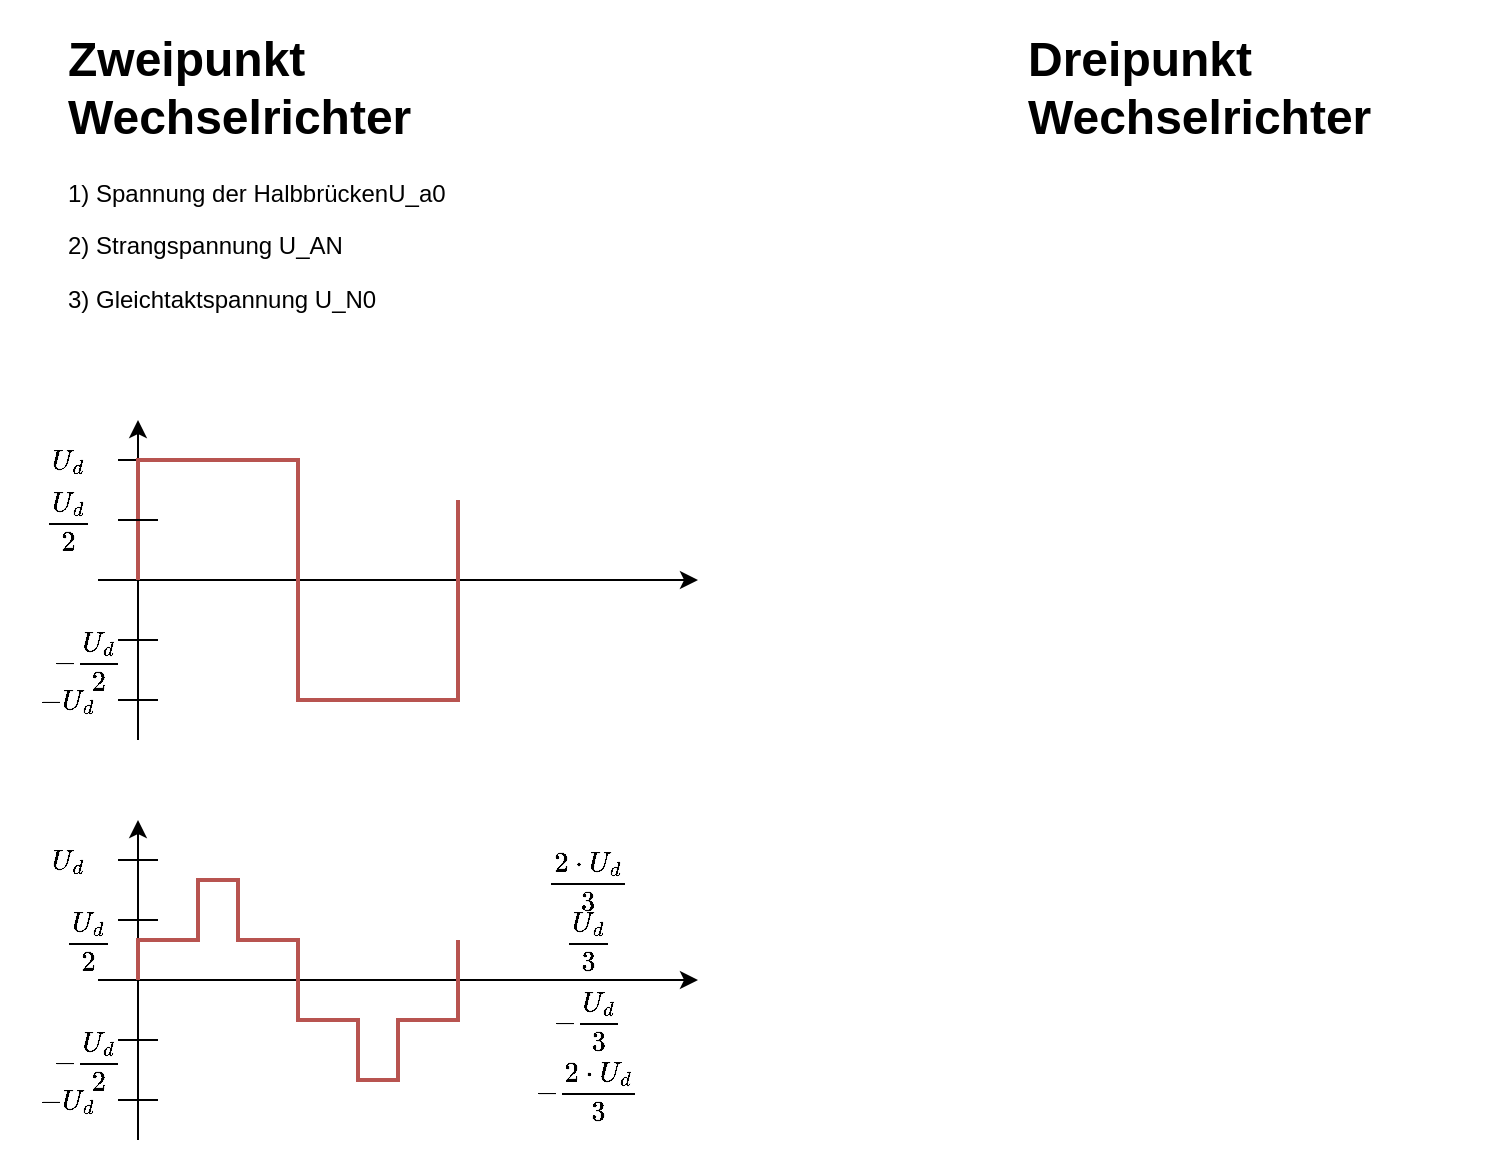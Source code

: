 <mxfile version="22.1.2" type="device">
  <diagram name="Seite-1" id="_KZq46WEIiSFuVHRx1rl">
    <mxGraphModel dx="1418" dy="820" grid="1" gridSize="10" guides="1" tooltips="1" connect="1" arrows="1" fold="1" page="1" pageScale="1" pageWidth="827" pageHeight="1169" math="1" shadow="0">
      <root>
        <mxCell id="0" />
        <mxCell id="1" parent="0" />
        <mxCell id="a2_H5RpbEo5zHHFtTsIT-2" value="&lt;h1&gt;Zweipunkt Wechselrichter&lt;/h1&gt;&lt;p&gt;1) Spannung der HalbbrückenU_a0&lt;/p&gt;&lt;p&gt;2) Strangspannung U_AN&lt;/p&gt;&lt;p&gt;3) Gleichtaktspannung U_N0&lt;/p&gt;&lt;p&gt;&lt;br&gt;&lt;/p&gt;" style="text;html=1;strokeColor=none;fillColor=none;spacing=5;spacingTop=-20;whiteSpace=wrap;overflow=hidden;rounded=0;" parent="1" vertex="1">
          <mxGeometry x="40" y="40" width="240" height="170" as="geometry" />
        </mxCell>
        <mxCell id="a2_H5RpbEo5zHHFtTsIT-3" value="&lt;h1&gt;Dreipunkt Wechselrichter&lt;/h1&gt;&lt;p&gt;&lt;br&gt;&lt;/p&gt;" style="text;html=1;strokeColor=none;fillColor=none;spacing=5;spacingTop=-20;whiteSpace=wrap;overflow=hidden;rounded=0;" parent="1" vertex="1">
          <mxGeometry x="520" y="40" width="240" height="120" as="geometry" />
        </mxCell>
        <mxCell id="a2_H5RpbEo5zHHFtTsIT-4" value="" style="endArrow=classic;html=1;rounded=0;" parent="1" edge="1">
          <mxGeometry width="50" height="50" relative="1" as="geometry">
            <mxPoint x="80" y="400" as="sourcePoint" />
            <mxPoint x="80" y="240" as="targetPoint" />
          </mxGeometry>
        </mxCell>
        <mxCell id="a2_H5RpbEo5zHHFtTsIT-5" value="" style="endArrow=classic;html=1;rounded=0;" parent="1" edge="1">
          <mxGeometry width="50" height="50" relative="1" as="geometry">
            <mxPoint x="60" y="320" as="sourcePoint" />
            <mxPoint x="360" y="320" as="targetPoint" />
          </mxGeometry>
        </mxCell>
        <mxCell id="a2_H5RpbEo5zHHFtTsIT-6" value="" style="endArrow=none;html=1;rounded=0;" parent="1" edge="1">
          <mxGeometry width="50" height="50" relative="1" as="geometry">
            <mxPoint x="70" y="260" as="sourcePoint" />
            <mxPoint x="90" y="260" as="targetPoint" />
          </mxGeometry>
        </mxCell>
        <mxCell id="a2_H5RpbEo5zHHFtTsIT-8" value="" style="endArrow=none;html=1;rounded=0;fillColor=#f8cecc;strokeColor=#b85450;strokeWidth=2;" parent="1" edge="1">
          <mxGeometry width="50" height="50" relative="1" as="geometry">
            <mxPoint x="80" y="320" as="sourcePoint" />
            <mxPoint x="240" y="280" as="targetPoint" />
            <Array as="points">
              <mxPoint x="80" y="260" />
              <mxPoint x="160" y="260" />
              <mxPoint x="160" y="380" />
              <mxPoint x="240" y="380" />
            </Array>
          </mxGeometry>
        </mxCell>
        <mxCell id="a2_H5RpbEo5zHHFtTsIT-10" value="" style="endArrow=none;html=1;rounded=0;" parent="1" edge="1">
          <mxGeometry width="50" height="50" relative="1" as="geometry">
            <mxPoint x="70" y="380" as="sourcePoint" />
            <mxPoint x="90" y="380" as="targetPoint" />
          </mxGeometry>
        </mxCell>
        <mxCell id="a2_H5RpbEo5zHHFtTsIT-11" value="" style="endArrow=none;html=1;rounded=0;" parent="1" edge="1">
          <mxGeometry width="50" height="50" relative="1" as="geometry">
            <mxPoint x="70" y="350" as="sourcePoint" />
            <mxPoint x="90" y="350" as="targetPoint" />
          </mxGeometry>
        </mxCell>
        <mxCell id="a2_H5RpbEo5zHHFtTsIT-12" value="" style="endArrow=none;html=1;rounded=0;" parent="1" edge="1">
          <mxGeometry width="50" height="50" relative="1" as="geometry">
            <mxPoint x="70" y="290" as="sourcePoint" />
            <mxPoint x="90" y="290" as="targetPoint" />
          </mxGeometry>
        </mxCell>
        <mxCell id="a2_H5RpbEo5zHHFtTsIT-13" value="$$U_d$$" style="rounded=0;whiteSpace=wrap;html=1;fillColor=none;strokeColor=none;" parent="1" vertex="1">
          <mxGeometry x="30" y="250" width="30" height="20" as="geometry" />
        </mxCell>
        <mxCell id="a2_H5RpbEo5zHHFtTsIT-14" value="$$-U_d$$" style="rounded=0;whiteSpace=wrap;html=1;fillColor=none;strokeColor=none;" parent="1" vertex="1">
          <mxGeometry x="30" y="370" width="30" height="20" as="geometry" />
        </mxCell>
        <mxCell id="a2_H5RpbEo5zHHFtTsIT-15" value="$$\frac{U_d}{2}$$" style="rounded=0;whiteSpace=wrap;html=1;fillColor=none;strokeColor=none;" parent="1" vertex="1">
          <mxGeometry x="30" y="280" width="30" height="20" as="geometry" />
        </mxCell>
        <mxCell id="a2_H5RpbEo5zHHFtTsIT-16" value="$$-\frac{U_d}{2}$$" style="rounded=0;whiteSpace=wrap;html=1;fillColor=none;strokeColor=none;" parent="1" vertex="1">
          <mxGeometry x="40" y="350" width="30" height="20" as="geometry" />
        </mxCell>
        <mxCell id="a2_H5RpbEo5zHHFtTsIT-17" value="" style="endArrow=classic;html=1;rounded=0;" parent="1" edge="1">
          <mxGeometry width="50" height="50" relative="1" as="geometry">
            <mxPoint x="80" y="600" as="sourcePoint" />
            <mxPoint x="80" y="440" as="targetPoint" />
          </mxGeometry>
        </mxCell>
        <mxCell id="a2_H5RpbEo5zHHFtTsIT-18" value="" style="endArrow=classic;html=1;rounded=0;" parent="1" edge="1">
          <mxGeometry width="50" height="50" relative="1" as="geometry">
            <mxPoint x="60" y="520" as="sourcePoint" />
            <mxPoint x="360" y="520" as="targetPoint" />
          </mxGeometry>
        </mxCell>
        <mxCell id="a2_H5RpbEo5zHHFtTsIT-19" value="" style="endArrow=none;html=1;rounded=0;" parent="1" edge="1">
          <mxGeometry width="50" height="50" relative="1" as="geometry">
            <mxPoint x="70" y="460" as="sourcePoint" />
            <mxPoint x="90" y="460" as="targetPoint" />
          </mxGeometry>
        </mxCell>
        <mxCell id="a2_H5RpbEo5zHHFtTsIT-20" value="" style="endArrow=none;html=1;rounded=0;fillColor=#f8cecc;strokeColor=#b85450;strokeWidth=2;" parent="1" edge="1">
          <mxGeometry width="50" height="50" relative="1" as="geometry">
            <mxPoint x="80" y="520" as="sourcePoint" />
            <mxPoint x="240" y="500" as="targetPoint" />
            <Array as="points">
              <mxPoint x="80" y="500" />
              <mxPoint x="110" y="500" />
              <mxPoint x="110" y="470" />
              <mxPoint x="130" y="470" />
              <mxPoint x="130" y="500" />
              <mxPoint x="160" y="500" />
              <mxPoint x="160" y="540" />
              <mxPoint x="190" y="540" />
              <mxPoint x="190" y="570" />
              <mxPoint x="210" y="570" />
              <mxPoint x="210" y="540" />
              <mxPoint x="240" y="540" />
            </Array>
          </mxGeometry>
        </mxCell>
        <mxCell id="a2_H5RpbEo5zHHFtTsIT-21" value="" style="endArrow=none;html=1;rounded=0;" parent="1" edge="1">
          <mxGeometry width="50" height="50" relative="1" as="geometry">
            <mxPoint x="70" y="580" as="sourcePoint" />
            <mxPoint x="90" y="580" as="targetPoint" />
          </mxGeometry>
        </mxCell>
        <mxCell id="a2_H5RpbEo5zHHFtTsIT-22" value="" style="endArrow=none;html=1;rounded=0;" parent="1" edge="1">
          <mxGeometry width="50" height="50" relative="1" as="geometry">
            <mxPoint x="70" y="550" as="sourcePoint" />
            <mxPoint x="90" y="550" as="targetPoint" />
          </mxGeometry>
        </mxCell>
        <mxCell id="a2_H5RpbEo5zHHFtTsIT-23" value="" style="endArrow=none;html=1;rounded=0;" parent="1" edge="1">
          <mxGeometry width="50" height="50" relative="1" as="geometry">
            <mxPoint x="70" y="490" as="sourcePoint" />
            <mxPoint x="90" y="490" as="targetPoint" />
          </mxGeometry>
        </mxCell>
        <mxCell id="a2_H5RpbEo5zHHFtTsIT-24" value="$$U_d$$" style="rounded=0;whiteSpace=wrap;html=1;fillColor=none;strokeColor=none;" parent="1" vertex="1">
          <mxGeometry x="30" y="450" width="30" height="20" as="geometry" />
        </mxCell>
        <mxCell id="a2_H5RpbEo5zHHFtTsIT-25" value="$$-U_d$$" style="rounded=0;whiteSpace=wrap;html=1;fillColor=none;strokeColor=none;" parent="1" vertex="1">
          <mxGeometry x="30" y="570" width="30" height="20" as="geometry" />
        </mxCell>
        <mxCell id="a2_H5RpbEo5zHHFtTsIT-26" value="$$\frac{U_d}{3}$$" style="rounded=0;whiteSpace=wrap;html=1;fillColor=none;strokeColor=none;" parent="1" vertex="1">
          <mxGeometry x="290" y="490" width="30" height="20" as="geometry" />
        </mxCell>
        <mxCell id="a2_H5RpbEo5zHHFtTsIT-27" value="$$-\frac{U_d}{2}$$" style="rounded=0;whiteSpace=wrap;html=1;fillColor=none;strokeColor=none;" parent="1" vertex="1">
          <mxGeometry x="40" y="550" width="30" height="20" as="geometry" />
        </mxCell>
        <mxCell id="a2_H5RpbEo5zHHFtTsIT-28" value="$$\frac{U_d}{2}$$" style="rounded=0;whiteSpace=wrap;html=1;fillColor=none;strokeColor=none;" parent="1" vertex="1">
          <mxGeometry x="40" y="490" width="30" height="20" as="geometry" />
        </mxCell>
        <mxCell id="a2_H5RpbEo5zHHFtTsIT-29" value="$$\frac{2\cdot U_d}{3}$$" style="rounded=0;whiteSpace=wrap;html=1;fillColor=none;strokeColor=none;" parent="1" vertex="1">
          <mxGeometry x="290" y="460" width="30" height="20" as="geometry" />
        </mxCell>
        <mxCell id="a2_H5RpbEo5zHHFtTsIT-30" value="$$-\frac{U_d}{3}$$" style="rounded=0;whiteSpace=wrap;html=1;fillColor=none;strokeColor=none;" parent="1" vertex="1">
          <mxGeometry x="290" y="530" width="30" height="20" as="geometry" />
        </mxCell>
        <mxCell id="a2_H5RpbEo5zHHFtTsIT-31" value="$$-\frac{2\cdot U_d}{3}$$" style="rounded=0;whiteSpace=wrap;html=1;fillColor=none;strokeColor=none;" parent="1" vertex="1">
          <mxGeometry x="290" y="565" width="30" height="20" as="geometry" />
        </mxCell>
      </root>
    </mxGraphModel>
  </diagram>
</mxfile>
